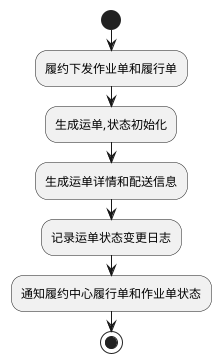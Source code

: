 @startuml
'https://plantuml.com/activity-diagram-beta

start
:履约下发作业单和履行单;
:生成运单,状态初始化;
:生成运单详情和配送信息;
:记录运单状态变更日志;
:通知履约中心履行单和作业单状态;
stop

@enduml
